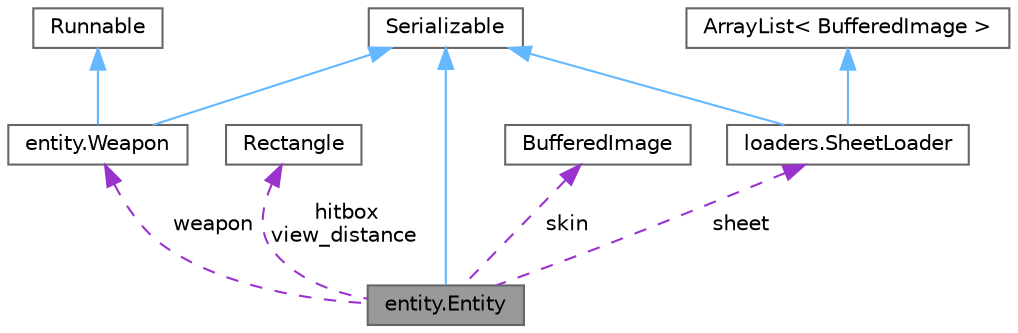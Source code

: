 digraph "entity.Entity"
{
 // LATEX_PDF_SIZE
  bgcolor="transparent";
  edge [fontname=Helvetica,fontsize=10,labelfontname=Helvetica,labelfontsize=10];
  node [fontname=Helvetica,fontsize=10,shape=box,height=0.2,width=0.4];
  Node1 [label="entity.Entity",height=0.2,width=0.4,color="gray40", fillcolor="grey60", style="filled", fontcolor="black",tooltip=" "];
  Node2 -> Node1 [dir="back",color="steelblue1",style="solid"];
  Node2 [label="Serializable",height=0.2,width=0.4,color="gray40", fillcolor="white", style="filled",tooltip=" "];
  Node3 -> Node1 [dir="back",color="darkorchid3",style="dashed",label=" hitbox\nview_distance" ];
  Node3 [label="Rectangle",height=0.2,width=0.4,color="gray40", fillcolor="white", style="filled",tooltip=" "];
  Node4 -> Node1 [dir="back",color="darkorchid3",style="dashed",label=" sheet" ];
  Node4 [label="loaders.SheetLoader",height=0.2,width=0.4,color="gray40", fillcolor="white", style="filled",URL="$classloaders_1_1_sheet_loader.html",tooltip=" "];
  Node5 -> Node4 [dir="back",color="steelblue1",style="solid"];
  Node5 [label="ArrayList\< BufferedImage \>",height=0.2,width=0.4,color="gray40", fillcolor="white", style="filled",tooltip=" "];
  Node2 -> Node4 [dir="back",color="steelblue1",style="solid"];
  Node6 -> Node1 [dir="back",color="darkorchid3",style="dashed",label=" skin" ];
  Node6 [label="BufferedImage",height=0.2,width=0.4,color="gray40", fillcolor="white", style="filled",tooltip=" "];
  Node7 -> Node1 [dir="back",color="darkorchid3",style="dashed",label=" weapon" ];
  Node7 [label="entity.Weapon",height=0.2,width=0.4,color="gray40", fillcolor="white", style="filled",URL="$classentity_1_1_weapon.html",tooltip=" "];
  Node8 -> Node7 [dir="back",color="steelblue1",style="solid"];
  Node8 [label="Runnable",height=0.2,width=0.4,color="gray40", fillcolor="white", style="filled",tooltip=" "];
  Node2 -> Node7 [dir="back",color="steelblue1",style="solid"];
}
